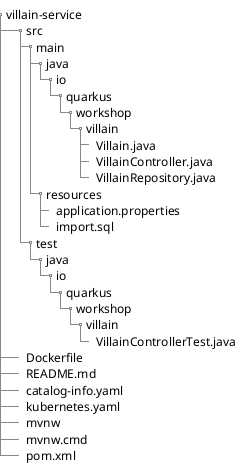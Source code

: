 @startsalt
{
{
T
villain-service
++  src
+++  main
++++  java
+++++  io
++++++  quarkus
+++++++  workshop
++++++++  villain
+++++++++  Villain.java
+++++++++  VillainController.java
+++++++++  VillainRepository.java
++++  resources
+++++  application.properties
+++++  import.sql
+++  test
++++  java
+++++  io
++++++  quarkus
+++++++  workshop
++++++++  villain
+++++++++  VillainControllerTest.java
++ Dockerfile
++ README.md
++ catalog-info.yaml
++ kubernetes.yaml
++ mvnw
++ mvnw.cmd
++ pom.xml
}
}
@endsalt